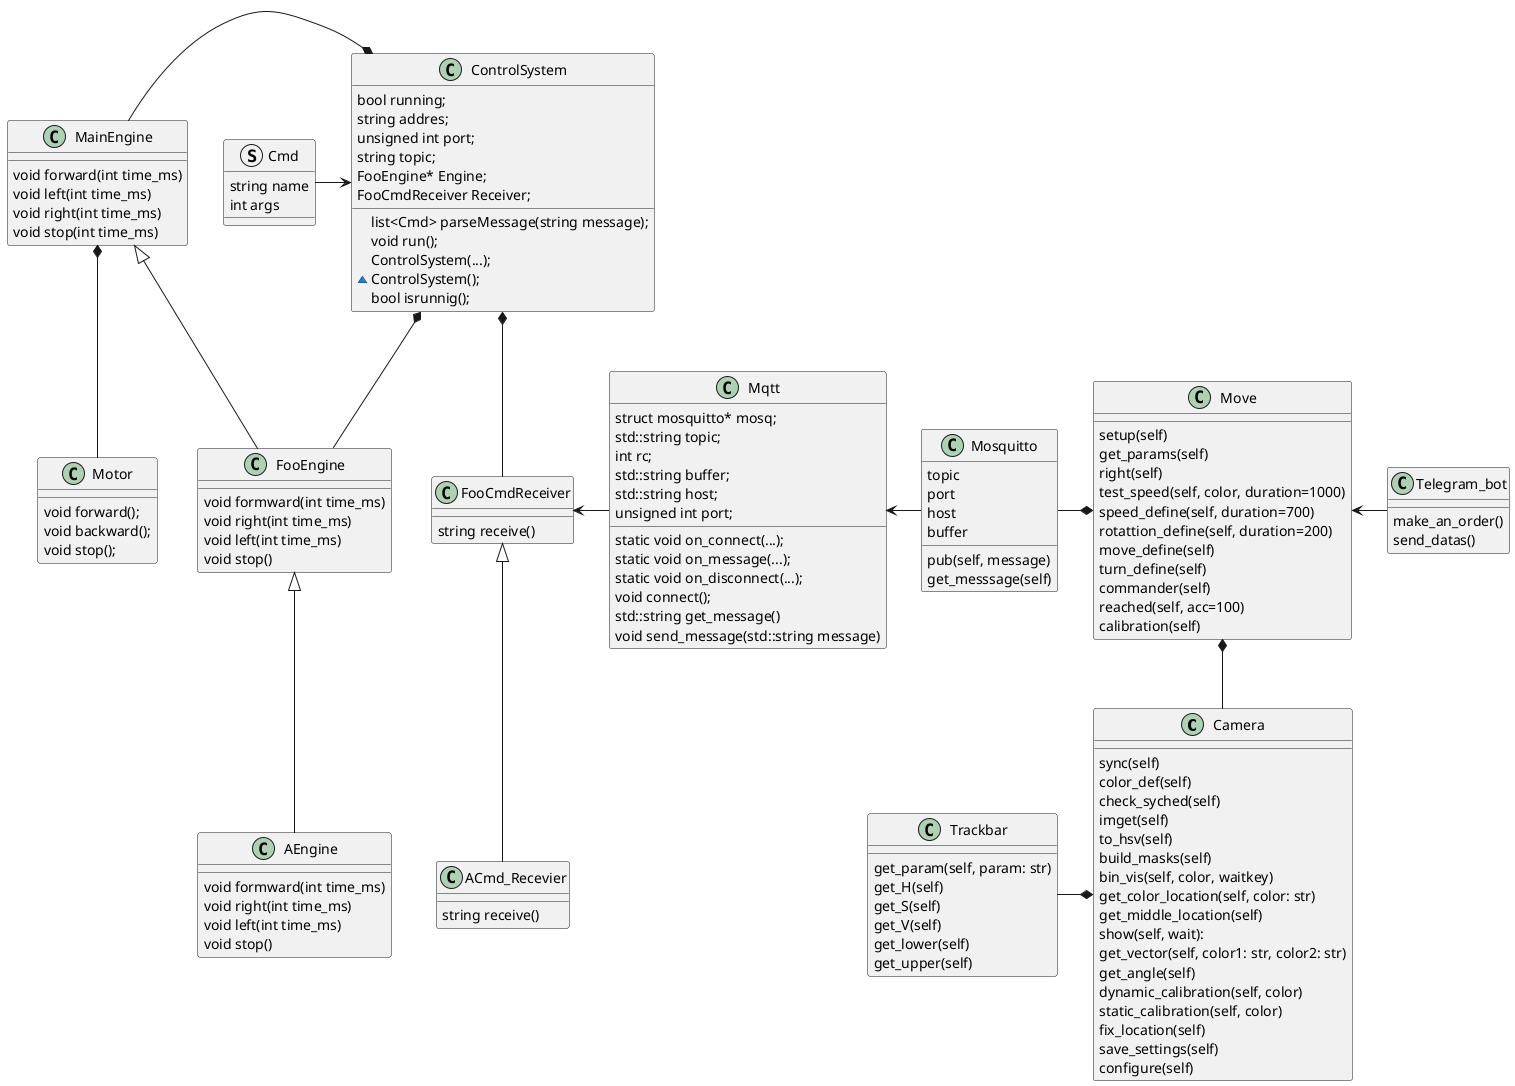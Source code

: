 @startuml Class_diagram

class Camera{
    sync(self)
    color_def(self)
    check_syched(self)
    imget(self)
    to_hsv(self)
    build_masks(self)
    bin_vis(self, color, waitkey)
    get_color_location(self, color: str)
    get_middle_location(self)
    show(self, wait):
    get_vector(self, color1: str, color2: str)
    get_angle(self)
    dynamic_calibration(self, color)
    static_calibration(self, color)
    fix_location(self)
    save_settings(self)
    configure(self)
} 

class Trackbar{
    get_param(self, param: str)
    get_H(self)
    get_S(self)
    get_V(self)
    get_lower(self)
    get_upper(self)
}

class Move{
    setup(self)
    get_params(self)
    right(self)
    test_speed(self, color, duration=1000)
    speed_define(self, duration=700)
    rotattion_define(self, duration=200)
    move_define(self)
    turn_define(self)
    commander(self)
    reached(self, acc=100)
    calibration(self)
}

class Mosquitto{
  topic
  port
  host
  buffer
  pub(self, message)
  get_messsage(self)
}

class Telegram_bot{
  make_an_order()
  send_datas()
}


class MainEngine{
  void forward(int time_ms)
  void left(int time_ms)
  void right(int time_ms)
  void stop(int time_ms)
}


class Motor{
    void forward();
    void backward();
    void stop();
}

class ControlSystem{
  bool running;
  string addres;
  unsigned int port;
  string topic;
  FooEngine* Engine;
  FooCmdReceiver Receiver;
  list<Cmd> parseMessage(string message);
  void run();
  ControlSystem(...);
  ~ControlSystem();
  bool isrunnig();
}

class AEngine{
  void formward(int time_ms)
  void right(int time_ms)
  void left(int time_ms)
  void stop()
}

class ACmd_Recevier{
  string receive()
}

class FooEngine{
  ' Будет выводить на экран имя метода и задерживать поток на time_ms
  void formward(int time_ms)
  void right(int time_ms)
  void left(int time_ms)
  void stop()
}

class FooCmdReceiver{
  'при вызове метода, receive будет получать пользователя команду с экрана и возвращать ее в виде строки
  string receive()
}

struct Cmd{
  string name
  int args
}

class Mqtt{
  struct mosquitto* mosq;
  std::string topic;
  int rc;
  std::string buffer;
  std::string host;
  unsigned int port;
  static void on_connect(...);
  static void on_message(...);
  static void on_disconnect(...);
  void connect();
  std::string get_message()
  void send_message(std::string message)
}


MainEngine <|-- FooEngine
MainEngine -* ControlSystem

FooEngine <|-- AEngine
FooCmdReceiver <|--  ACmd_Recevier
ControlSystem *-- FooCmdReceiver
ControlSystem *-- FooEngine
Cmd -> ControlSystem 
Mosquitto -* Move
Move *-- Camera
Trackbar -* Camera
MainEngine *-- Motor
FooCmdReceiver <- Mqtt
Move <- Telegram_bot
Mqtt <- Mosquitto
@enduml